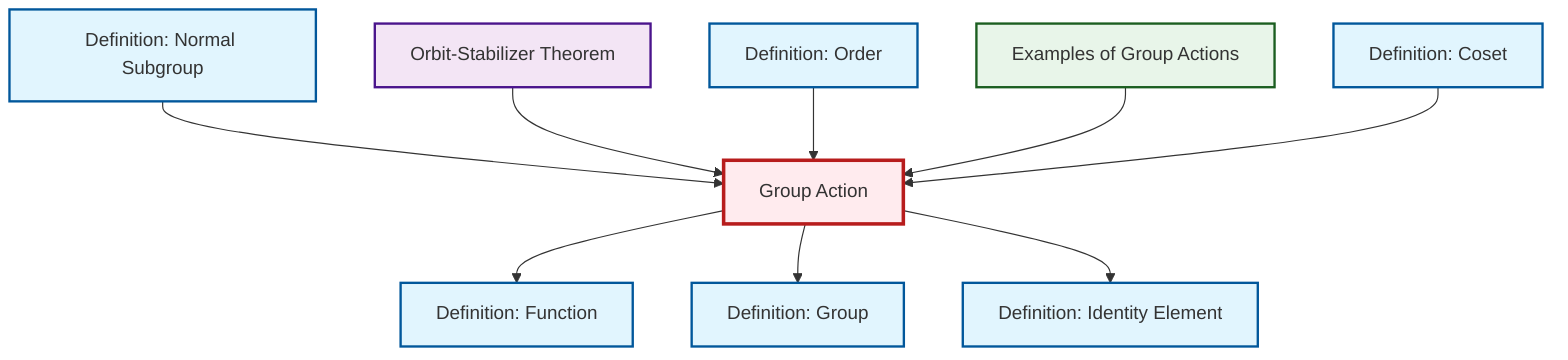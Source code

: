 graph TD
    classDef definition fill:#e1f5fe,stroke:#01579b,stroke-width:2px
    classDef theorem fill:#f3e5f5,stroke:#4a148c,stroke-width:2px
    classDef axiom fill:#fff3e0,stroke:#e65100,stroke-width:2px
    classDef example fill:#e8f5e9,stroke:#1b5e20,stroke-width:2px
    classDef current fill:#ffebee,stroke:#b71c1c,stroke-width:3px
    def-group["Definition: Group"]:::definition
    thm-orbit-stabilizer["Orbit-Stabilizer Theorem"]:::theorem
    def-normal-subgroup["Definition: Normal Subgroup"]:::definition
    def-order["Definition: Order"]:::definition
    def-function["Definition: Function"]:::definition
    def-group-action["Group Action"]:::definition
    ex-group-action-examples["Examples of Group Actions"]:::example
    def-identity-element["Definition: Identity Element"]:::definition
    def-coset["Definition: Coset"]:::definition
    def-group-action --> def-function
    def-normal-subgroup --> def-group-action
    thm-orbit-stabilizer --> def-group-action
    def-group-action --> def-group
    def-order --> def-group-action
    def-group-action --> def-identity-element
    ex-group-action-examples --> def-group-action
    def-coset --> def-group-action
    class def-group-action current